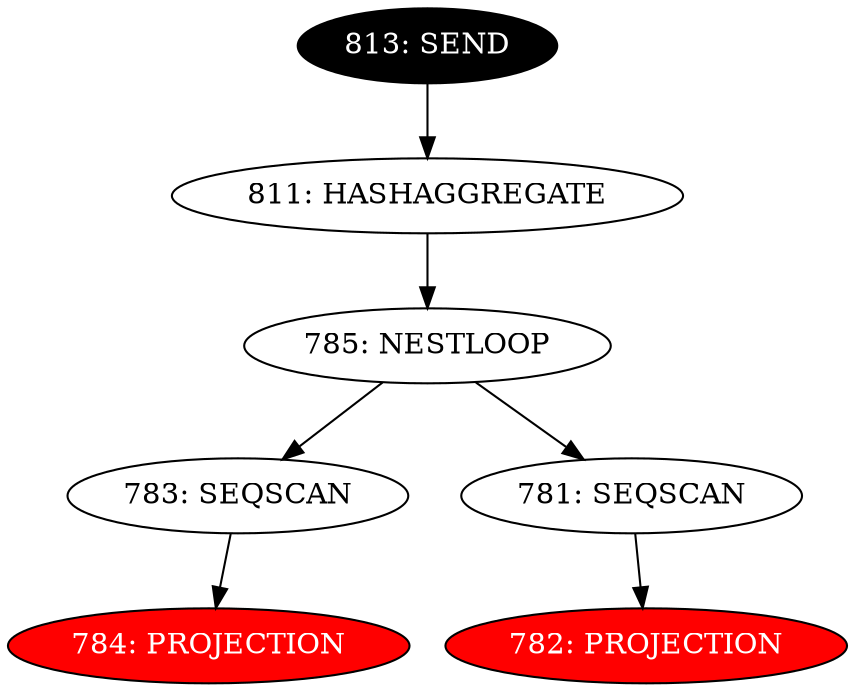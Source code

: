 digraph name {
783 [label="783: SEQSCAN" ];
783 -> 784;
784 [label="784: PROJECTION" fontcolor="white" style="filled" fillcolor="red"];
781 [label="781: SEQSCAN" ];
781 -> 782;
782 [label="782: PROJECTION" fontcolor="white" style="filled" fillcolor="red"];
785 [label="785: NESTLOOP" ];
785 -> 783;
785 -> 781;
811 [label="811: HASHAGGREGATE" ];
811 -> 785;
813 [label="813: SEND" fontcolor="white" style="filled" fillcolor="black"];
813 -> 811;

}

